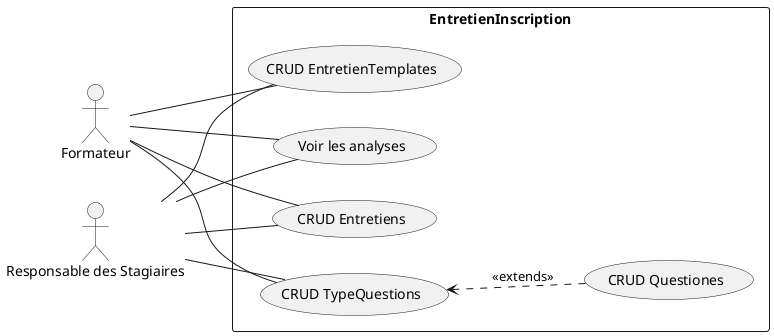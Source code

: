 @startuml Cas_utilisation
left to right direction

actor "Formateur" as fr
actor "Responsable des Stagiaires" as rs

rectangle EntretienInscription {
  usecase "Voir les analyses" as UC1
  usecase "CRUD EntretienTemplates" as UC2
  usecase "CRUD TypeQuestions" as UC3
  usecase "CRUD Questiones" as UC4
  usecase "CRUD Entretiens" as UC5
}

fr -- UC1
fr -- UC2
fr -- UC3
fr -- UC5

rs -- UC1
rs -- UC2
rs -- UC3
rs -- UC5

UC3 <.. UC4 : <<extends>>
@enduml
